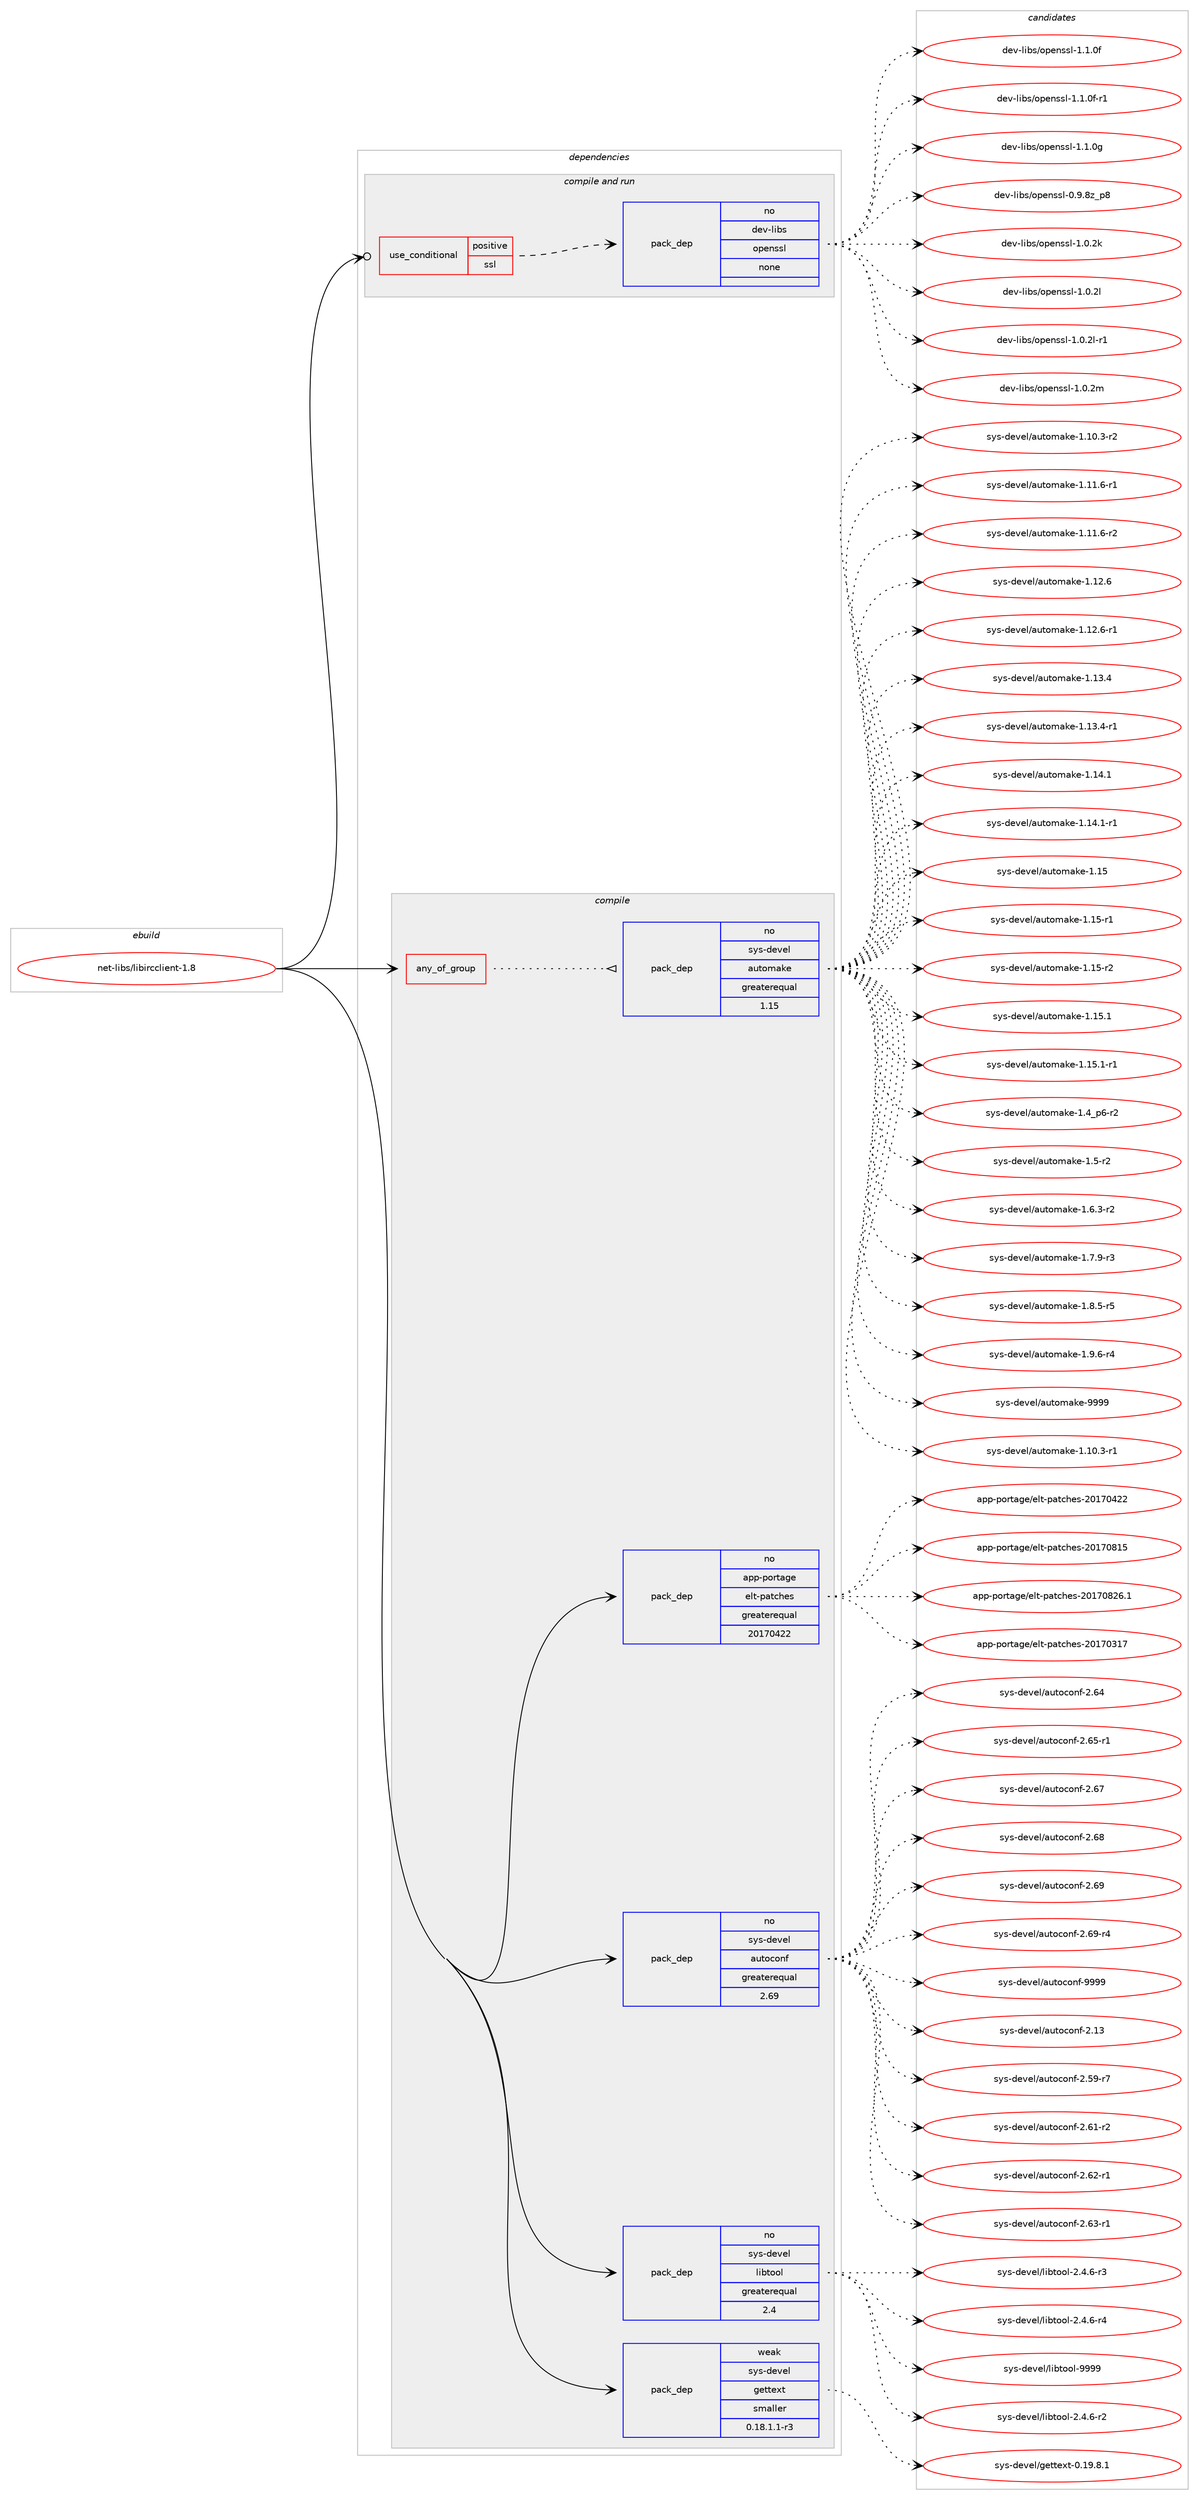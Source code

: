 digraph prolog {

# *************
# Graph options
# *************

newrank=true;
concentrate=true;
compound=true;
graph [rankdir=LR,fontname=Helvetica,fontsize=10,ranksep=1.5];#, ranksep=2.5, nodesep=0.2];
edge  [arrowhead=vee];
node  [fontname=Helvetica,fontsize=10];

# **********
# The ebuild
# **********

subgraph cluster_leftcol {
color=gray;
rank=same;
label=<<i>ebuild</i>>;
id [label="net-libs/libircclient-1.8", color=red, width=4, href="../net-libs/libircclient-1.8.svg"];
}

# ****************
# The dependencies
# ****************

subgraph cluster_midcol {
color=gray;
label=<<i>dependencies</i>>;
subgraph cluster_compile {
fillcolor="#eeeeee";
style=filled;
label=<<i>compile</i>>;
subgraph any6750 {
dependency417111 [label=<<TABLE BORDER="0" CELLBORDER="1" CELLSPACING="0" CELLPADDING="4"><TR><TD CELLPADDING="10">any_of_group</TD></TR></TABLE>>, shape=none, color=red];subgraph pack306954 {
dependency417112 [label=<<TABLE BORDER="0" CELLBORDER="1" CELLSPACING="0" CELLPADDING="4" WIDTH="220"><TR><TD ROWSPAN="6" CELLPADDING="30">pack_dep</TD></TR><TR><TD WIDTH="110">no</TD></TR><TR><TD>sys-devel</TD></TR><TR><TD>automake</TD></TR><TR><TD>greaterequal</TD></TR><TR><TD>1.15</TD></TR></TABLE>>, shape=none, color=blue];
}
dependency417111:e -> dependency417112:w [weight=20,style="dotted",arrowhead="oinv"];
}
id:e -> dependency417111:w [weight=20,style="solid",arrowhead="vee"];
subgraph pack306955 {
dependency417113 [label=<<TABLE BORDER="0" CELLBORDER="1" CELLSPACING="0" CELLPADDING="4" WIDTH="220"><TR><TD ROWSPAN="6" CELLPADDING="30">pack_dep</TD></TR><TR><TD WIDTH="110">no</TD></TR><TR><TD>app-portage</TD></TR><TR><TD>elt-patches</TD></TR><TR><TD>greaterequal</TD></TR><TR><TD>20170422</TD></TR></TABLE>>, shape=none, color=blue];
}
id:e -> dependency417113:w [weight=20,style="solid",arrowhead="vee"];
subgraph pack306956 {
dependency417114 [label=<<TABLE BORDER="0" CELLBORDER="1" CELLSPACING="0" CELLPADDING="4" WIDTH="220"><TR><TD ROWSPAN="6" CELLPADDING="30">pack_dep</TD></TR><TR><TD WIDTH="110">no</TD></TR><TR><TD>sys-devel</TD></TR><TR><TD>autoconf</TD></TR><TR><TD>greaterequal</TD></TR><TR><TD>2.69</TD></TR></TABLE>>, shape=none, color=blue];
}
id:e -> dependency417114:w [weight=20,style="solid",arrowhead="vee"];
subgraph pack306957 {
dependency417115 [label=<<TABLE BORDER="0" CELLBORDER="1" CELLSPACING="0" CELLPADDING="4" WIDTH="220"><TR><TD ROWSPAN="6" CELLPADDING="30">pack_dep</TD></TR><TR><TD WIDTH="110">no</TD></TR><TR><TD>sys-devel</TD></TR><TR><TD>libtool</TD></TR><TR><TD>greaterequal</TD></TR><TR><TD>2.4</TD></TR></TABLE>>, shape=none, color=blue];
}
id:e -> dependency417115:w [weight=20,style="solid",arrowhead="vee"];
subgraph pack306958 {
dependency417116 [label=<<TABLE BORDER="0" CELLBORDER="1" CELLSPACING="0" CELLPADDING="4" WIDTH="220"><TR><TD ROWSPAN="6" CELLPADDING="30">pack_dep</TD></TR><TR><TD WIDTH="110">weak</TD></TR><TR><TD>sys-devel</TD></TR><TR><TD>gettext</TD></TR><TR><TD>smaller</TD></TR><TR><TD>0.18.1.1-r3</TD></TR></TABLE>>, shape=none, color=blue];
}
id:e -> dependency417116:w [weight=20,style="solid",arrowhead="vee"];
}
subgraph cluster_compileandrun {
fillcolor="#eeeeee";
style=filled;
label=<<i>compile and run</i>>;
subgraph cond103215 {
dependency417117 [label=<<TABLE BORDER="0" CELLBORDER="1" CELLSPACING="0" CELLPADDING="4"><TR><TD ROWSPAN="3" CELLPADDING="10">use_conditional</TD></TR><TR><TD>positive</TD></TR><TR><TD>ssl</TD></TR></TABLE>>, shape=none, color=red];
subgraph pack306959 {
dependency417118 [label=<<TABLE BORDER="0" CELLBORDER="1" CELLSPACING="0" CELLPADDING="4" WIDTH="220"><TR><TD ROWSPAN="6" CELLPADDING="30">pack_dep</TD></TR><TR><TD WIDTH="110">no</TD></TR><TR><TD>dev-libs</TD></TR><TR><TD>openssl</TD></TR><TR><TD>none</TD></TR><TR><TD></TD></TR></TABLE>>, shape=none, color=blue];
}
dependency417117:e -> dependency417118:w [weight=20,style="dashed",arrowhead="vee"];
}
id:e -> dependency417117:w [weight=20,style="solid",arrowhead="odotvee"];
}
subgraph cluster_run {
fillcolor="#eeeeee";
style=filled;
label=<<i>run</i>>;
}
}

# **************
# The candidates
# **************

subgraph cluster_choices {
rank=same;
color=gray;
label=<<i>candidates</i>>;

subgraph choice306954 {
color=black;
nodesep=1;
choice11512111545100101118101108479711711611110997107101454946494846514511449 [label="sys-devel/automake-1.10.3-r1", color=red, width=4,href="../sys-devel/automake-1.10.3-r1.svg"];
choice11512111545100101118101108479711711611110997107101454946494846514511450 [label="sys-devel/automake-1.10.3-r2", color=red, width=4,href="../sys-devel/automake-1.10.3-r2.svg"];
choice11512111545100101118101108479711711611110997107101454946494946544511449 [label="sys-devel/automake-1.11.6-r1", color=red, width=4,href="../sys-devel/automake-1.11.6-r1.svg"];
choice11512111545100101118101108479711711611110997107101454946494946544511450 [label="sys-devel/automake-1.11.6-r2", color=red, width=4,href="../sys-devel/automake-1.11.6-r2.svg"];
choice1151211154510010111810110847971171161111099710710145494649504654 [label="sys-devel/automake-1.12.6", color=red, width=4,href="../sys-devel/automake-1.12.6.svg"];
choice11512111545100101118101108479711711611110997107101454946495046544511449 [label="sys-devel/automake-1.12.6-r1", color=red, width=4,href="../sys-devel/automake-1.12.6-r1.svg"];
choice1151211154510010111810110847971171161111099710710145494649514652 [label="sys-devel/automake-1.13.4", color=red, width=4,href="../sys-devel/automake-1.13.4.svg"];
choice11512111545100101118101108479711711611110997107101454946495146524511449 [label="sys-devel/automake-1.13.4-r1", color=red, width=4,href="../sys-devel/automake-1.13.4-r1.svg"];
choice1151211154510010111810110847971171161111099710710145494649524649 [label="sys-devel/automake-1.14.1", color=red, width=4,href="../sys-devel/automake-1.14.1.svg"];
choice11512111545100101118101108479711711611110997107101454946495246494511449 [label="sys-devel/automake-1.14.1-r1", color=red, width=4,href="../sys-devel/automake-1.14.1-r1.svg"];
choice115121115451001011181011084797117116111109971071014549464953 [label="sys-devel/automake-1.15", color=red, width=4,href="../sys-devel/automake-1.15.svg"];
choice1151211154510010111810110847971171161111099710710145494649534511449 [label="sys-devel/automake-1.15-r1", color=red, width=4,href="../sys-devel/automake-1.15-r1.svg"];
choice1151211154510010111810110847971171161111099710710145494649534511450 [label="sys-devel/automake-1.15-r2", color=red, width=4,href="../sys-devel/automake-1.15-r2.svg"];
choice1151211154510010111810110847971171161111099710710145494649534649 [label="sys-devel/automake-1.15.1", color=red, width=4,href="../sys-devel/automake-1.15.1.svg"];
choice11512111545100101118101108479711711611110997107101454946495346494511449 [label="sys-devel/automake-1.15.1-r1", color=red, width=4,href="../sys-devel/automake-1.15.1-r1.svg"];
choice115121115451001011181011084797117116111109971071014549465295112544511450 [label="sys-devel/automake-1.4_p6-r2", color=red, width=4,href="../sys-devel/automake-1.4_p6-r2.svg"];
choice11512111545100101118101108479711711611110997107101454946534511450 [label="sys-devel/automake-1.5-r2", color=red, width=4,href="../sys-devel/automake-1.5-r2.svg"];
choice115121115451001011181011084797117116111109971071014549465446514511450 [label="sys-devel/automake-1.6.3-r2", color=red, width=4,href="../sys-devel/automake-1.6.3-r2.svg"];
choice115121115451001011181011084797117116111109971071014549465546574511451 [label="sys-devel/automake-1.7.9-r3", color=red, width=4,href="../sys-devel/automake-1.7.9-r3.svg"];
choice115121115451001011181011084797117116111109971071014549465646534511453 [label="sys-devel/automake-1.8.5-r5", color=red, width=4,href="../sys-devel/automake-1.8.5-r5.svg"];
choice115121115451001011181011084797117116111109971071014549465746544511452 [label="sys-devel/automake-1.9.6-r4", color=red, width=4,href="../sys-devel/automake-1.9.6-r4.svg"];
choice115121115451001011181011084797117116111109971071014557575757 [label="sys-devel/automake-9999", color=red, width=4,href="../sys-devel/automake-9999.svg"];
dependency417112:e -> choice11512111545100101118101108479711711611110997107101454946494846514511449:w [style=dotted,weight="100"];
dependency417112:e -> choice11512111545100101118101108479711711611110997107101454946494846514511450:w [style=dotted,weight="100"];
dependency417112:e -> choice11512111545100101118101108479711711611110997107101454946494946544511449:w [style=dotted,weight="100"];
dependency417112:e -> choice11512111545100101118101108479711711611110997107101454946494946544511450:w [style=dotted,weight="100"];
dependency417112:e -> choice1151211154510010111810110847971171161111099710710145494649504654:w [style=dotted,weight="100"];
dependency417112:e -> choice11512111545100101118101108479711711611110997107101454946495046544511449:w [style=dotted,weight="100"];
dependency417112:e -> choice1151211154510010111810110847971171161111099710710145494649514652:w [style=dotted,weight="100"];
dependency417112:e -> choice11512111545100101118101108479711711611110997107101454946495146524511449:w [style=dotted,weight="100"];
dependency417112:e -> choice1151211154510010111810110847971171161111099710710145494649524649:w [style=dotted,weight="100"];
dependency417112:e -> choice11512111545100101118101108479711711611110997107101454946495246494511449:w [style=dotted,weight="100"];
dependency417112:e -> choice115121115451001011181011084797117116111109971071014549464953:w [style=dotted,weight="100"];
dependency417112:e -> choice1151211154510010111810110847971171161111099710710145494649534511449:w [style=dotted,weight="100"];
dependency417112:e -> choice1151211154510010111810110847971171161111099710710145494649534511450:w [style=dotted,weight="100"];
dependency417112:e -> choice1151211154510010111810110847971171161111099710710145494649534649:w [style=dotted,weight="100"];
dependency417112:e -> choice11512111545100101118101108479711711611110997107101454946495346494511449:w [style=dotted,weight="100"];
dependency417112:e -> choice115121115451001011181011084797117116111109971071014549465295112544511450:w [style=dotted,weight="100"];
dependency417112:e -> choice11512111545100101118101108479711711611110997107101454946534511450:w [style=dotted,weight="100"];
dependency417112:e -> choice115121115451001011181011084797117116111109971071014549465446514511450:w [style=dotted,weight="100"];
dependency417112:e -> choice115121115451001011181011084797117116111109971071014549465546574511451:w [style=dotted,weight="100"];
dependency417112:e -> choice115121115451001011181011084797117116111109971071014549465646534511453:w [style=dotted,weight="100"];
dependency417112:e -> choice115121115451001011181011084797117116111109971071014549465746544511452:w [style=dotted,weight="100"];
dependency417112:e -> choice115121115451001011181011084797117116111109971071014557575757:w [style=dotted,weight="100"];
}
subgraph choice306955 {
color=black;
nodesep=1;
choice97112112451121111141169710310147101108116451129711699104101115455048495548514955 [label="app-portage/elt-patches-20170317", color=red, width=4,href="../app-portage/elt-patches-20170317.svg"];
choice97112112451121111141169710310147101108116451129711699104101115455048495548525050 [label="app-portage/elt-patches-20170422", color=red, width=4,href="../app-portage/elt-patches-20170422.svg"];
choice97112112451121111141169710310147101108116451129711699104101115455048495548564953 [label="app-portage/elt-patches-20170815", color=red, width=4,href="../app-portage/elt-patches-20170815.svg"];
choice971121124511211111411697103101471011081164511297116991041011154550484955485650544649 [label="app-portage/elt-patches-20170826.1", color=red, width=4,href="../app-portage/elt-patches-20170826.1.svg"];
dependency417113:e -> choice97112112451121111141169710310147101108116451129711699104101115455048495548514955:w [style=dotted,weight="100"];
dependency417113:e -> choice97112112451121111141169710310147101108116451129711699104101115455048495548525050:w [style=dotted,weight="100"];
dependency417113:e -> choice97112112451121111141169710310147101108116451129711699104101115455048495548564953:w [style=dotted,weight="100"];
dependency417113:e -> choice971121124511211111411697103101471011081164511297116991041011154550484955485650544649:w [style=dotted,weight="100"];
}
subgraph choice306956 {
color=black;
nodesep=1;
choice115121115451001011181011084797117116111991111101024550464951 [label="sys-devel/autoconf-2.13", color=red, width=4,href="../sys-devel/autoconf-2.13.svg"];
choice1151211154510010111810110847971171161119911111010245504653574511455 [label="sys-devel/autoconf-2.59-r7", color=red, width=4,href="../sys-devel/autoconf-2.59-r7.svg"];
choice1151211154510010111810110847971171161119911111010245504654494511450 [label="sys-devel/autoconf-2.61-r2", color=red, width=4,href="../sys-devel/autoconf-2.61-r2.svg"];
choice1151211154510010111810110847971171161119911111010245504654504511449 [label="sys-devel/autoconf-2.62-r1", color=red, width=4,href="../sys-devel/autoconf-2.62-r1.svg"];
choice1151211154510010111810110847971171161119911111010245504654514511449 [label="sys-devel/autoconf-2.63-r1", color=red, width=4,href="../sys-devel/autoconf-2.63-r1.svg"];
choice115121115451001011181011084797117116111991111101024550465452 [label="sys-devel/autoconf-2.64", color=red, width=4,href="../sys-devel/autoconf-2.64.svg"];
choice1151211154510010111810110847971171161119911111010245504654534511449 [label="sys-devel/autoconf-2.65-r1", color=red, width=4,href="../sys-devel/autoconf-2.65-r1.svg"];
choice115121115451001011181011084797117116111991111101024550465455 [label="sys-devel/autoconf-2.67", color=red, width=4,href="../sys-devel/autoconf-2.67.svg"];
choice115121115451001011181011084797117116111991111101024550465456 [label="sys-devel/autoconf-2.68", color=red, width=4,href="../sys-devel/autoconf-2.68.svg"];
choice115121115451001011181011084797117116111991111101024550465457 [label="sys-devel/autoconf-2.69", color=red, width=4,href="../sys-devel/autoconf-2.69.svg"];
choice1151211154510010111810110847971171161119911111010245504654574511452 [label="sys-devel/autoconf-2.69-r4", color=red, width=4,href="../sys-devel/autoconf-2.69-r4.svg"];
choice115121115451001011181011084797117116111991111101024557575757 [label="sys-devel/autoconf-9999", color=red, width=4,href="../sys-devel/autoconf-9999.svg"];
dependency417114:e -> choice115121115451001011181011084797117116111991111101024550464951:w [style=dotted,weight="100"];
dependency417114:e -> choice1151211154510010111810110847971171161119911111010245504653574511455:w [style=dotted,weight="100"];
dependency417114:e -> choice1151211154510010111810110847971171161119911111010245504654494511450:w [style=dotted,weight="100"];
dependency417114:e -> choice1151211154510010111810110847971171161119911111010245504654504511449:w [style=dotted,weight="100"];
dependency417114:e -> choice1151211154510010111810110847971171161119911111010245504654514511449:w [style=dotted,weight="100"];
dependency417114:e -> choice115121115451001011181011084797117116111991111101024550465452:w [style=dotted,weight="100"];
dependency417114:e -> choice1151211154510010111810110847971171161119911111010245504654534511449:w [style=dotted,weight="100"];
dependency417114:e -> choice115121115451001011181011084797117116111991111101024550465455:w [style=dotted,weight="100"];
dependency417114:e -> choice115121115451001011181011084797117116111991111101024550465456:w [style=dotted,weight="100"];
dependency417114:e -> choice115121115451001011181011084797117116111991111101024550465457:w [style=dotted,weight="100"];
dependency417114:e -> choice1151211154510010111810110847971171161119911111010245504654574511452:w [style=dotted,weight="100"];
dependency417114:e -> choice115121115451001011181011084797117116111991111101024557575757:w [style=dotted,weight="100"];
}
subgraph choice306957 {
color=black;
nodesep=1;
choice1151211154510010111810110847108105981161111111084550465246544511450 [label="sys-devel/libtool-2.4.6-r2", color=red, width=4,href="../sys-devel/libtool-2.4.6-r2.svg"];
choice1151211154510010111810110847108105981161111111084550465246544511451 [label="sys-devel/libtool-2.4.6-r3", color=red, width=4,href="../sys-devel/libtool-2.4.6-r3.svg"];
choice1151211154510010111810110847108105981161111111084550465246544511452 [label="sys-devel/libtool-2.4.6-r4", color=red, width=4,href="../sys-devel/libtool-2.4.6-r4.svg"];
choice1151211154510010111810110847108105981161111111084557575757 [label="sys-devel/libtool-9999", color=red, width=4,href="../sys-devel/libtool-9999.svg"];
dependency417115:e -> choice1151211154510010111810110847108105981161111111084550465246544511450:w [style=dotted,weight="100"];
dependency417115:e -> choice1151211154510010111810110847108105981161111111084550465246544511451:w [style=dotted,weight="100"];
dependency417115:e -> choice1151211154510010111810110847108105981161111111084550465246544511452:w [style=dotted,weight="100"];
dependency417115:e -> choice1151211154510010111810110847108105981161111111084557575757:w [style=dotted,weight="100"];
}
subgraph choice306958 {
color=black;
nodesep=1;
choice1151211154510010111810110847103101116116101120116454846495746564649 [label="sys-devel/gettext-0.19.8.1", color=red, width=4,href="../sys-devel/gettext-0.19.8.1.svg"];
dependency417116:e -> choice1151211154510010111810110847103101116116101120116454846495746564649:w [style=dotted,weight="100"];
}
subgraph choice306959 {
color=black;
nodesep=1;
choice1001011184510810598115471111121011101151151084548465746561229511256 [label="dev-libs/openssl-0.9.8z_p8", color=red, width=4,href="../dev-libs/openssl-0.9.8z_p8.svg"];
choice100101118451081059811547111112101110115115108454946484650107 [label="dev-libs/openssl-1.0.2k", color=red, width=4,href="../dev-libs/openssl-1.0.2k.svg"];
choice100101118451081059811547111112101110115115108454946484650108 [label="dev-libs/openssl-1.0.2l", color=red, width=4,href="../dev-libs/openssl-1.0.2l.svg"];
choice1001011184510810598115471111121011101151151084549464846501084511449 [label="dev-libs/openssl-1.0.2l-r1", color=red, width=4,href="../dev-libs/openssl-1.0.2l-r1.svg"];
choice100101118451081059811547111112101110115115108454946484650109 [label="dev-libs/openssl-1.0.2m", color=red, width=4,href="../dev-libs/openssl-1.0.2m.svg"];
choice100101118451081059811547111112101110115115108454946494648102 [label="dev-libs/openssl-1.1.0f", color=red, width=4,href="../dev-libs/openssl-1.1.0f.svg"];
choice1001011184510810598115471111121011101151151084549464946481024511449 [label="dev-libs/openssl-1.1.0f-r1", color=red, width=4,href="../dev-libs/openssl-1.1.0f-r1.svg"];
choice100101118451081059811547111112101110115115108454946494648103 [label="dev-libs/openssl-1.1.0g", color=red, width=4,href="../dev-libs/openssl-1.1.0g.svg"];
dependency417118:e -> choice1001011184510810598115471111121011101151151084548465746561229511256:w [style=dotted,weight="100"];
dependency417118:e -> choice100101118451081059811547111112101110115115108454946484650107:w [style=dotted,weight="100"];
dependency417118:e -> choice100101118451081059811547111112101110115115108454946484650108:w [style=dotted,weight="100"];
dependency417118:e -> choice1001011184510810598115471111121011101151151084549464846501084511449:w [style=dotted,weight="100"];
dependency417118:e -> choice100101118451081059811547111112101110115115108454946484650109:w [style=dotted,weight="100"];
dependency417118:e -> choice100101118451081059811547111112101110115115108454946494648102:w [style=dotted,weight="100"];
dependency417118:e -> choice1001011184510810598115471111121011101151151084549464946481024511449:w [style=dotted,weight="100"];
dependency417118:e -> choice100101118451081059811547111112101110115115108454946494648103:w [style=dotted,weight="100"];
}
}

}
